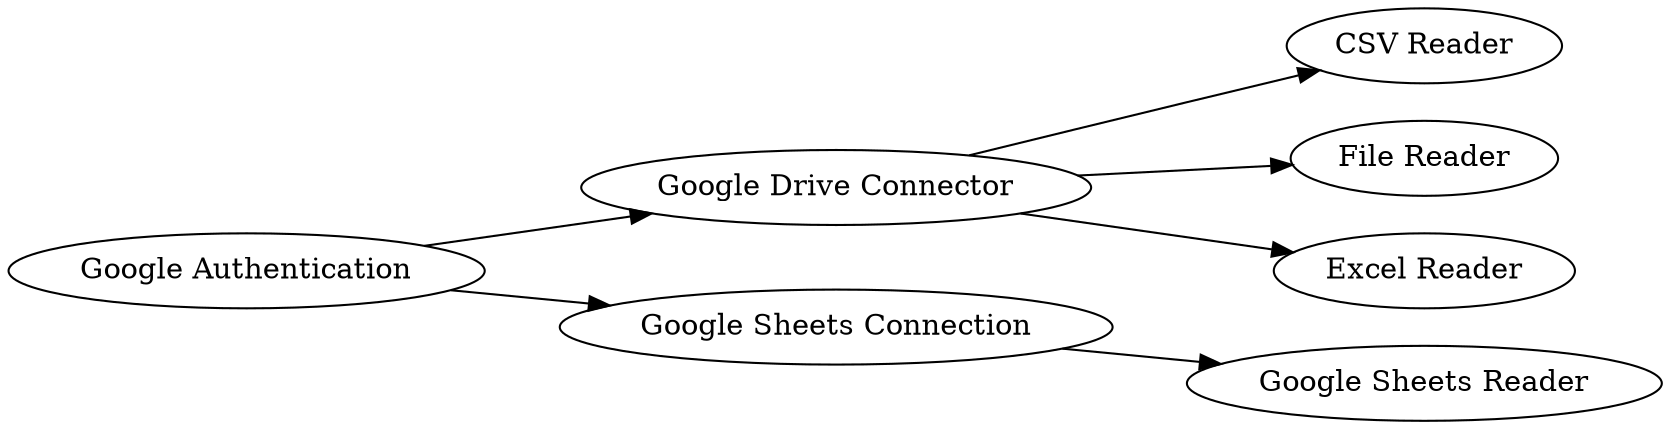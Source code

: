 digraph {
	5 -> 8
	1 -> 4
	4 -> 2
	5 -> 6
	5 -> 7
	1 -> 5
	5 [label="Google Drive Connector"]
	1 [label="Google Authentication"]
	7 [label="Excel Reader"]
	4 [label="Google Sheets Connection"]
	6 [label="File Reader"]
	8 [label="CSV Reader"]
	2 [label="Google Sheets Reader"]
	rankdir=LR
}
